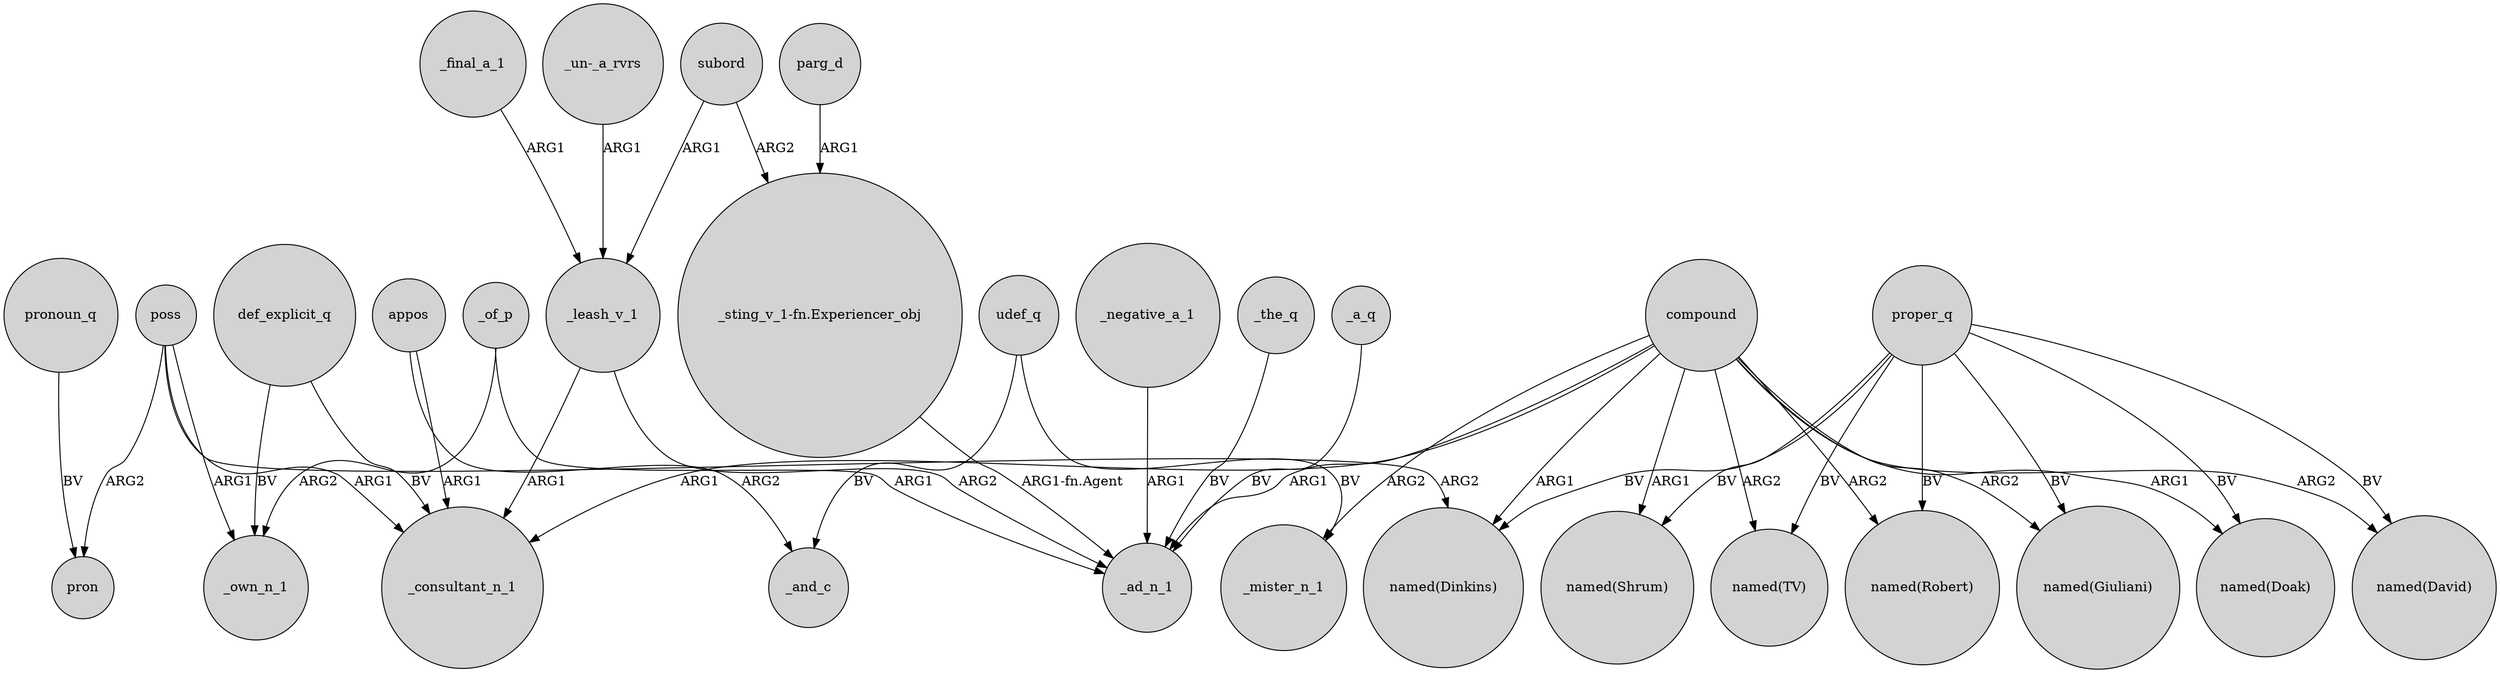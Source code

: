 digraph {
	node [shape=circle style=filled]
	_of_p -> _own_n_1 [label=ARG2]
	parg_d -> "_sting_v_1-fn.Experiencer_obj" [label=ARG1]
	poss -> pron [label=ARG2]
	appos -> _consultant_n_1 [label=ARG1]
	compound -> _mister_n_1 [label=ARG2]
	_leash_v_1 -> _ad_n_1 [label=ARG2]
	proper_q -> "named(Giuliani)" [label=BV]
	compound -> "named(Robert)" [label=ARG2]
	udef_q -> _mister_n_1 [label=BV]
	proper_q -> "named(Shrum)" [label=BV]
	_final_a_1 -> _leash_v_1 [label=ARG1]
	_leash_v_1 -> _consultant_n_1 [label=ARG1]
	proper_q -> "named(TV)" [label=BV]
	def_explicit_q -> _own_n_1 [label=BV]
	compound -> "named(Giuliani)" [label=ARG2]
	poss -> _consultant_n_1 [label=ARG1]
	compound -> _ad_n_1 [label=ARG1]
	compound -> _consultant_n_1 [label=ARG1]
	compound -> "named(Dinkins)" [label=ARG1]
	subord -> "_sting_v_1-fn.Experiencer_obj" [label=ARG2]
	poss -> _own_n_1 [label=ARG1]
	pronoun_q -> pron [label=BV]
	_negative_a_1 -> _ad_n_1 [label=ARG1]
	_the_q -> _ad_n_1 [label=BV]
	appos -> _and_c [label=ARG2]
	compound -> "named(Doak)" [label=ARG1]
	proper_q -> "named(Robert)" [label=BV]
	compound -> "named(David)" [label=ARG2]
	_a_q -> _ad_n_1 [label=BV]
	proper_q -> "named(Doak)" [label=BV]
	"_sting_v_1-fn.Experiencer_obj" -> _ad_n_1 [label="ARG1-fn.Agent"]
	subord -> _leash_v_1 [label=ARG1]
	compound -> "named(TV)" [label=ARG2]
	poss -> "named(Dinkins)" [label=ARG2]
	compound -> "named(Shrum)" [label=ARG1]
	"_un-_a_rvrs" -> _leash_v_1 [label=ARG1]
	proper_q -> "named(David)" [label=BV]
	udef_q -> _and_c [label=BV]
	def_explicit_q -> _consultant_n_1 [label=BV]
	proper_q -> "named(Dinkins)" [label=BV]
	_of_p -> _ad_n_1 [label=ARG1]
}
